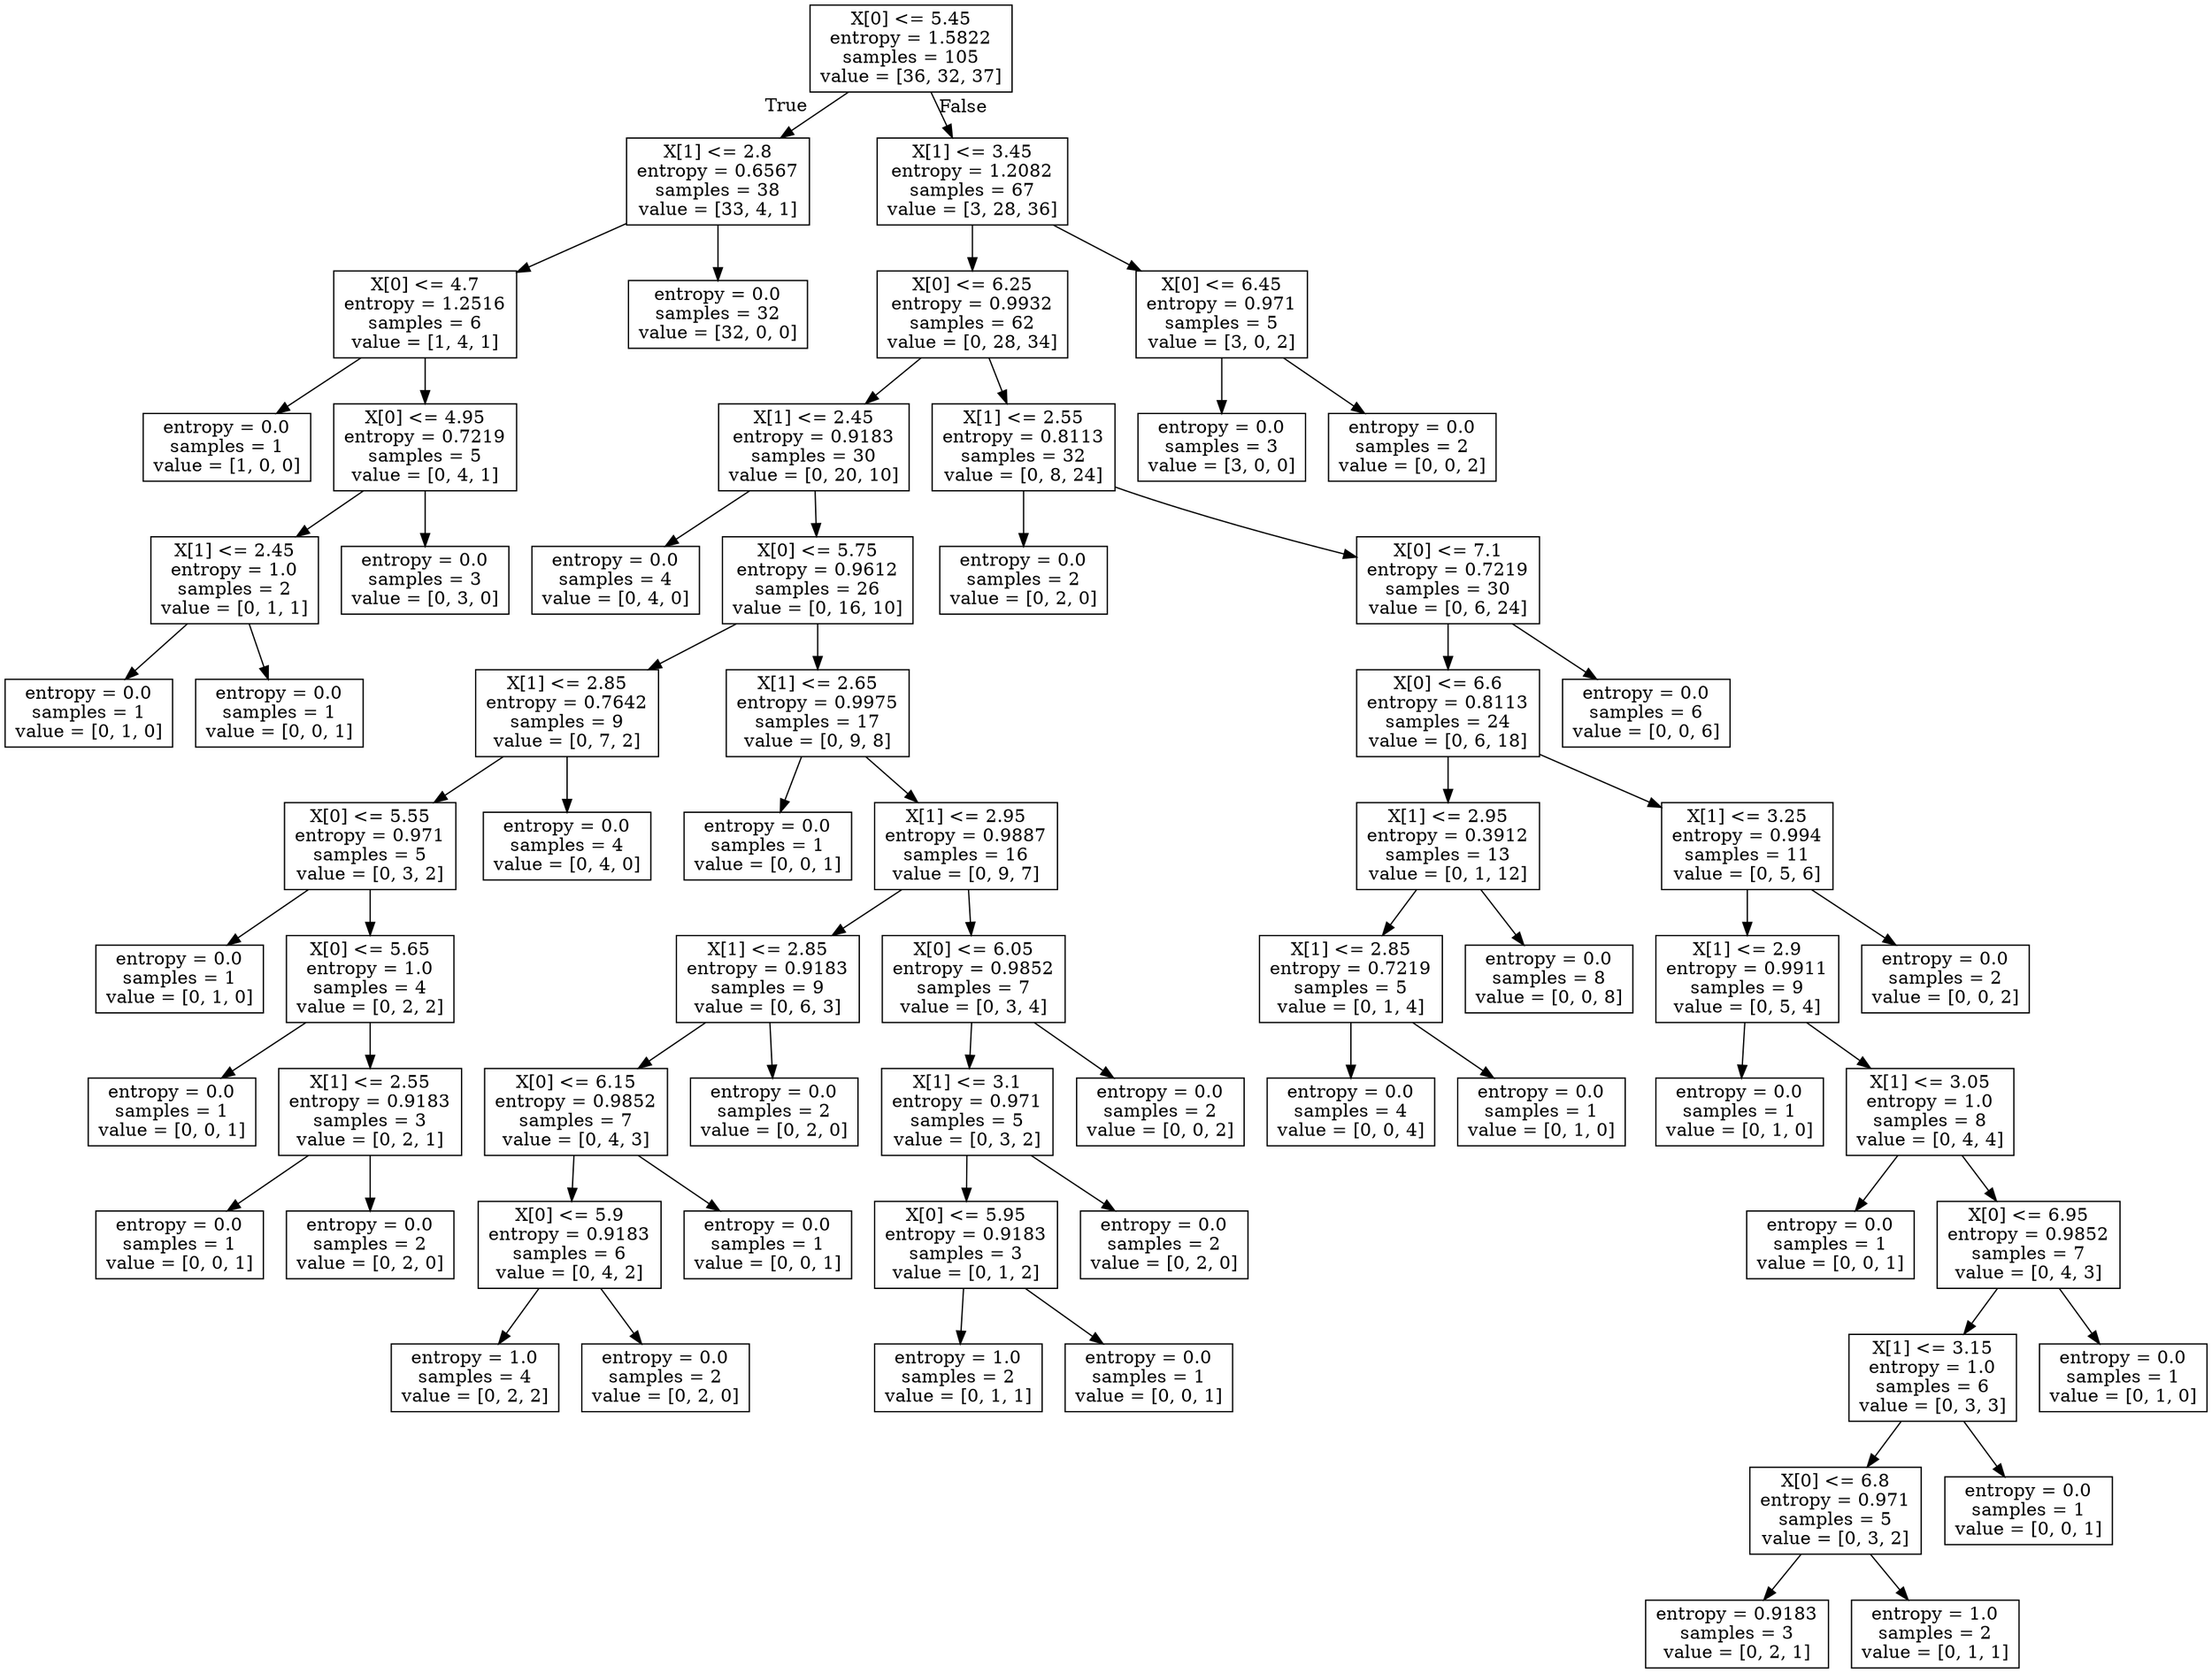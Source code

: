 digraph Tree {
node [shape=box] ;
0 [label="X[0] <= 5.45\nentropy = 1.5822\nsamples = 105\nvalue = [36, 32, 37]"] ;
1 [label="X[1] <= 2.8\nentropy = 0.6567\nsamples = 38\nvalue = [33, 4, 1]"] ;
0 -> 1 [labeldistance=2.5, labelangle=45, headlabel="True"] ;
2 [label="X[0] <= 4.7\nentropy = 1.2516\nsamples = 6\nvalue = [1, 4, 1]"] ;
1 -> 2 ;
3 [label="entropy = 0.0\nsamples = 1\nvalue = [1, 0, 0]"] ;
2 -> 3 ;
4 [label="X[0] <= 4.95\nentropy = 0.7219\nsamples = 5\nvalue = [0, 4, 1]"] ;
2 -> 4 ;
5 [label="X[1] <= 2.45\nentropy = 1.0\nsamples = 2\nvalue = [0, 1, 1]"] ;
4 -> 5 ;
6 [label="entropy = 0.0\nsamples = 1\nvalue = [0, 1, 0]"] ;
5 -> 6 ;
7 [label="entropy = 0.0\nsamples = 1\nvalue = [0, 0, 1]"] ;
5 -> 7 ;
8 [label="entropy = 0.0\nsamples = 3\nvalue = [0, 3, 0]"] ;
4 -> 8 ;
9 [label="entropy = 0.0\nsamples = 32\nvalue = [32, 0, 0]"] ;
1 -> 9 ;
10 [label="X[1] <= 3.45\nentropy = 1.2082\nsamples = 67\nvalue = [3, 28, 36]"] ;
0 -> 10 [labeldistance=2.5, labelangle=-45, headlabel="False"] ;
11 [label="X[0] <= 6.25\nentropy = 0.9932\nsamples = 62\nvalue = [0, 28, 34]"] ;
10 -> 11 ;
12 [label="X[1] <= 2.45\nentropy = 0.9183\nsamples = 30\nvalue = [0, 20, 10]"] ;
11 -> 12 ;
13 [label="entropy = 0.0\nsamples = 4\nvalue = [0, 4, 0]"] ;
12 -> 13 ;
14 [label="X[0] <= 5.75\nentropy = 0.9612\nsamples = 26\nvalue = [0, 16, 10]"] ;
12 -> 14 ;
15 [label="X[1] <= 2.85\nentropy = 0.7642\nsamples = 9\nvalue = [0, 7, 2]"] ;
14 -> 15 ;
16 [label="X[0] <= 5.55\nentropy = 0.971\nsamples = 5\nvalue = [0, 3, 2]"] ;
15 -> 16 ;
17 [label="entropy = 0.0\nsamples = 1\nvalue = [0, 1, 0]"] ;
16 -> 17 ;
18 [label="X[0] <= 5.65\nentropy = 1.0\nsamples = 4\nvalue = [0, 2, 2]"] ;
16 -> 18 ;
19 [label="entropy = 0.0\nsamples = 1\nvalue = [0, 0, 1]"] ;
18 -> 19 ;
20 [label="X[1] <= 2.55\nentropy = 0.9183\nsamples = 3\nvalue = [0, 2, 1]"] ;
18 -> 20 ;
21 [label="entropy = 0.0\nsamples = 1\nvalue = [0, 0, 1]"] ;
20 -> 21 ;
22 [label="entropy = 0.0\nsamples = 2\nvalue = [0, 2, 0]"] ;
20 -> 22 ;
23 [label="entropy = 0.0\nsamples = 4\nvalue = [0, 4, 0]"] ;
15 -> 23 ;
24 [label="X[1] <= 2.65\nentropy = 0.9975\nsamples = 17\nvalue = [0, 9, 8]"] ;
14 -> 24 ;
25 [label="entropy = 0.0\nsamples = 1\nvalue = [0, 0, 1]"] ;
24 -> 25 ;
26 [label="X[1] <= 2.95\nentropy = 0.9887\nsamples = 16\nvalue = [0, 9, 7]"] ;
24 -> 26 ;
27 [label="X[1] <= 2.85\nentropy = 0.9183\nsamples = 9\nvalue = [0, 6, 3]"] ;
26 -> 27 ;
28 [label="X[0] <= 6.15\nentropy = 0.9852\nsamples = 7\nvalue = [0, 4, 3]"] ;
27 -> 28 ;
29 [label="X[0] <= 5.9\nentropy = 0.9183\nsamples = 6\nvalue = [0, 4, 2]"] ;
28 -> 29 ;
30 [label="entropy = 1.0\nsamples = 4\nvalue = [0, 2, 2]"] ;
29 -> 30 ;
31 [label="entropy = 0.0\nsamples = 2\nvalue = [0, 2, 0]"] ;
29 -> 31 ;
32 [label="entropy = 0.0\nsamples = 1\nvalue = [0, 0, 1]"] ;
28 -> 32 ;
33 [label="entropy = 0.0\nsamples = 2\nvalue = [0, 2, 0]"] ;
27 -> 33 ;
34 [label="X[0] <= 6.05\nentropy = 0.9852\nsamples = 7\nvalue = [0, 3, 4]"] ;
26 -> 34 ;
35 [label="X[1] <= 3.1\nentropy = 0.971\nsamples = 5\nvalue = [0, 3, 2]"] ;
34 -> 35 ;
36 [label="X[0] <= 5.95\nentropy = 0.9183\nsamples = 3\nvalue = [0, 1, 2]"] ;
35 -> 36 ;
37 [label="entropy = 1.0\nsamples = 2\nvalue = [0, 1, 1]"] ;
36 -> 37 ;
38 [label="entropy = 0.0\nsamples = 1\nvalue = [0, 0, 1]"] ;
36 -> 38 ;
39 [label="entropy = 0.0\nsamples = 2\nvalue = [0, 2, 0]"] ;
35 -> 39 ;
40 [label="entropy = 0.0\nsamples = 2\nvalue = [0, 0, 2]"] ;
34 -> 40 ;
41 [label="X[1] <= 2.55\nentropy = 0.8113\nsamples = 32\nvalue = [0, 8, 24]"] ;
11 -> 41 ;
42 [label="entropy = 0.0\nsamples = 2\nvalue = [0, 2, 0]"] ;
41 -> 42 ;
43 [label="X[0] <= 7.1\nentropy = 0.7219\nsamples = 30\nvalue = [0, 6, 24]"] ;
41 -> 43 ;
44 [label="X[0] <= 6.6\nentropy = 0.8113\nsamples = 24\nvalue = [0, 6, 18]"] ;
43 -> 44 ;
45 [label="X[1] <= 2.95\nentropy = 0.3912\nsamples = 13\nvalue = [0, 1, 12]"] ;
44 -> 45 ;
46 [label="X[1] <= 2.85\nentropy = 0.7219\nsamples = 5\nvalue = [0, 1, 4]"] ;
45 -> 46 ;
47 [label="entropy = 0.0\nsamples = 4\nvalue = [0, 0, 4]"] ;
46 -> 47 ;
48 [label="entropy = 0.0\nsamples = 1\nvalue = [0, 1, 0]"] ;
46 -> 48 ;
49 [label="entropy = 0.0\nsamples = 8\nvalue = [0, 0, 8]"] ;
45 -> 49 ;
50 [label="X[1] <= 3.25\nentropy = 0.994\nsamples = 11\nvalue = [0, 5, 6]"] ;
44 -> 50 ;
51 [label="X[1] <= 2.9\nentropy = 0.9911\nsamples = 9\nvalue = [0, 5, 4]"] ;
50 -> 51 ;
52 [label="entropy = 0.0\nsamples = 1\nvalue = [0, 1, 0]"] ;
51 -> 52 ;
53 [label="X[1] <= 3.05\nentropy = 1.0\nsamples = 8\nvalue = [0, 4, 4]"] ;
51 -> 53 ;
54 [label="entropy = 0.0\nsamples = 1\nvalue = [0, 0, 1]"] ;
53 -> 54 ;
55 [label="X[0] <= 6.95\nentropy = 0.9852\nsamples = 7\nvalue = [0, 4, 3]"] ;
53 -> 55 ;
56 [label="X[1] <= 3.15\nentropy = 1.0\nsamples = 6\nvalue = [0, 3, 3]"] ;
55 -> 56 ;
57 [label="X[0] <= 6.8\nentropy = 0.971\nsamples = 5\nvalue = [0, 3, 2]"] ;
56 -> 57 ;
58 [label="entropy = 0.9183\nsamples = 3\nvalue = [0, 2, 1]"] ;
57 -> 58 ;
59 [label="entropy = 1.0\nsamples = 2\nvalue = [0, 1, 1]"] ;
57 -> 59 ;
60 [label="entropy = 0.0\nsamples = 1\nvalue = [0, 0, 1]"] ;
56 -> 60 ;
61 [label="entropy = 0.0\nsamples = 1\nvalue = [0, 1, 0]"] ;
55 -> 61 ;
62 [label="entropy = 0.0\nsamples = 2\nvalue = [0, 0, 2]"] ;
50 -> 62 ;
63 [label="entropy = 0.0\nsamples = 6\nvalue = [0, 0, 6]"] ;
43 -> 63 ;
64 [label="X[0] <= 6.45\nentropy = 0.971\nsamples = 5\nvalue = [3, 0, 2]"] ;
10 -> 64 ;
65 [label="entropy = 0.0\nsamples = 3\nvalue = [3, 0, 0]"] ;
64 -> 65 ;
66 [label="entropy = 0.0\nsamples = 2\nvalue = [0, 0, 2]"] ;
64 -> 66 ;
}